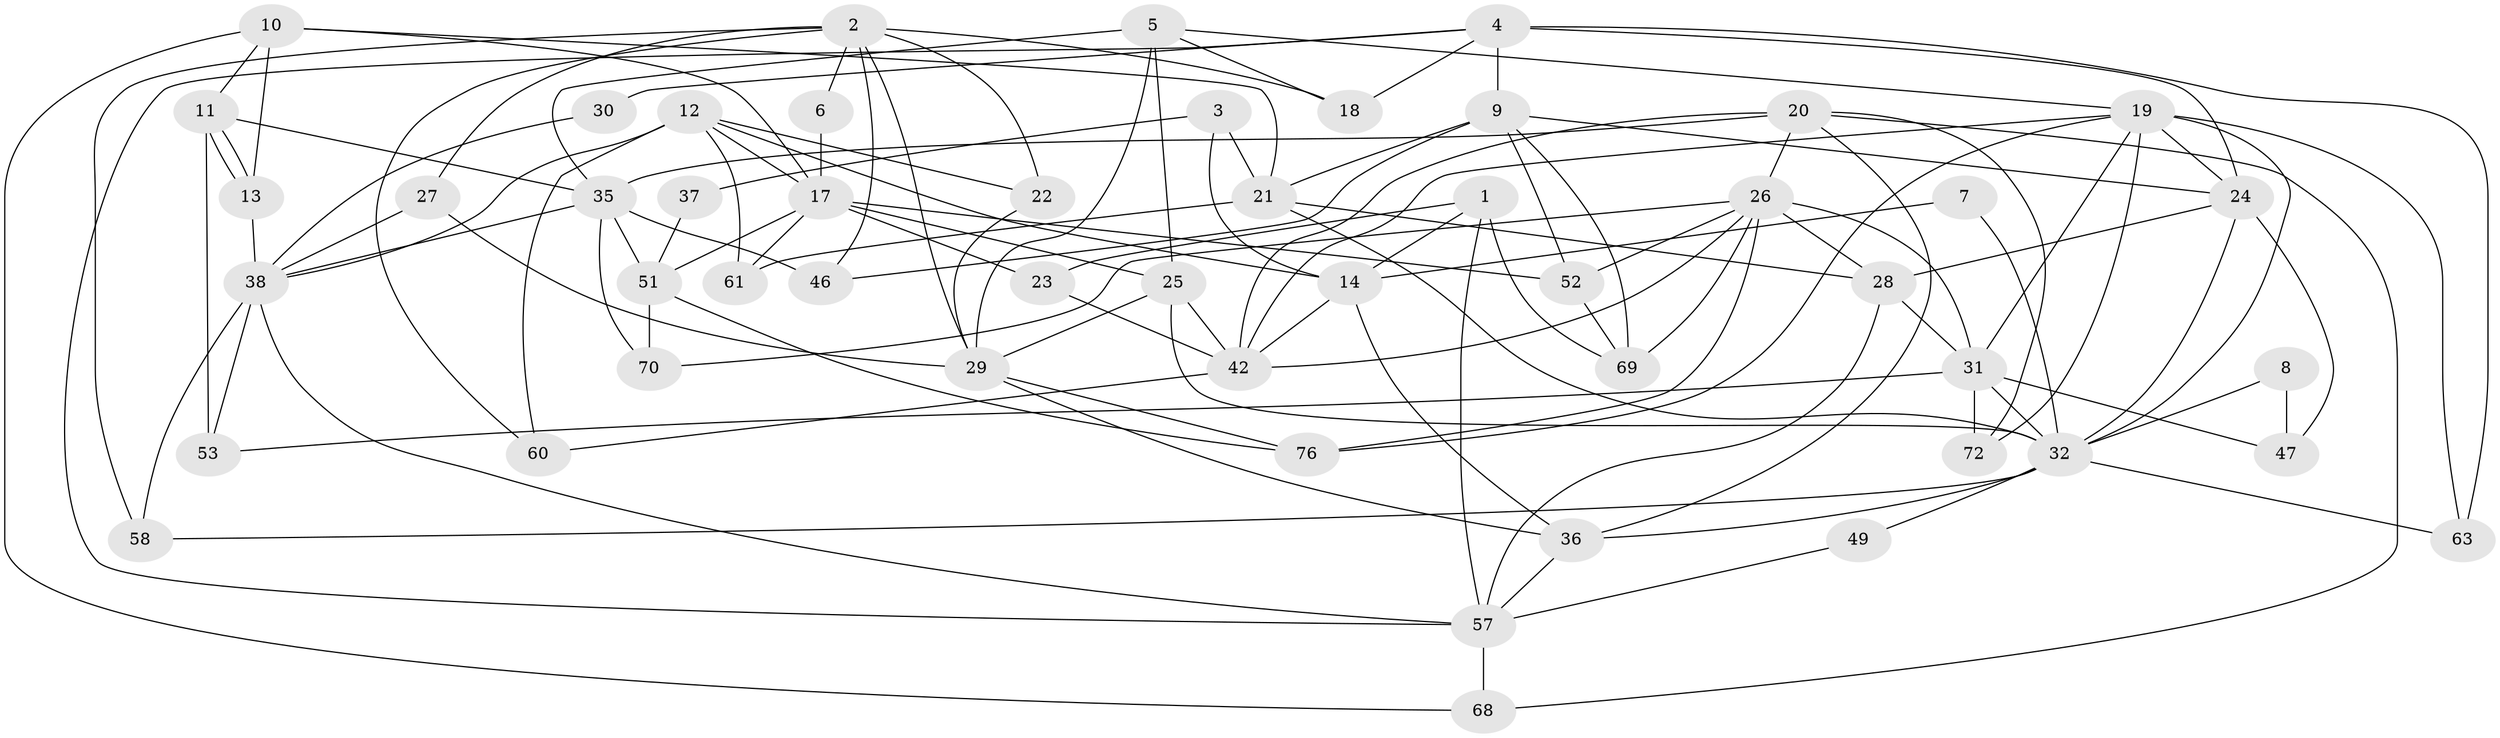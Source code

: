 // Generated by graph-tools (version 1.1) at 2025/52/02/27/25 19:52:04]
// undirected, 51 vertices, 120 edges
graph export_dot {
graph [start="1"]
  node [color=gray90,style=filled];
  1;
  2 [super="+16"];
  3;
  4 [super="+65"];
  5 [super="+15"];
  6;
  7;
  8;
  9 [super="+66"];
  10 [super="+39"];
  11 [super="+59"];
  12 [super="+50"];
  13;
  14 [super="+48"];
  17 [super="+41"];
  18;
  19 [super="+75"];
  20 [super="+54"];
  21 [super="+34"];
  22;
  23;
  24 [super="+43"];
  25;
  26 [super="+74"];
  27;
  28 [super="+62"];
  29 [super="+33"];
  30;
  31 [super="+40"];
  32 [super="+45"];
  35 [super="+55"];
  36 [super="+44"];
  37;
  38 [super="+71"];
  42 [super="+56"];
  46;
  47;
  49;
  51 [super="+67"];
  52;
  53;
  57 [super="+64"];
  58;
  60;
  61;
  63;
  68;
  69 [super="+73"];
  70;
  72;
  76;
  1 -- 14;
  1 -- 23;
  1 -- 57;
  1 -- 69;
  2 -- 29;
  2 -- 27;
  2 -- 18;
  2 -- 6;
  2 -- 22;
  2 -- 58;
  2 -- 60;
  2 -- 46;
  3 -- 21;
  3 -- 14;
  3 -- 37;
  4 -- 9 [weight=2];
  4 -- 63;
  4 -- 30;
  4 -- 18;
  4 -- 24;
  4 -- 57;
  5 -- 25;
  5 -- 19;
  5 -- 29;
  5 -- 18;
  5 -- 35;
  6 -- 17;
  7 -- 32;
  7 -- 14;
  8 -- 32;
  8 -- 47;
  9 -- 24;
  9 -- 52;
  9 -- 21;
  9 -- 69;
  9 -- 46;
  10 -- 68;
  10 -- 11;
  10 -- 21;
  10 -- 13;
  10 -- 17;
  11 -- 53 [weight=2];
  11 -- 13;
  11 -- 13;
  11 -- 35;
  12 -- 22;
  12 -- 14;
  12 -- 38;
  12 -- 61;
  12 -- 60;
  12 -- 17;
  13 -- 38;
  14 -- 36 [weight=2];
  14 -- 42;
  17 -- 52;
  17 -- 23;
  17 -- 61;
  17 -- 25;
  17 -- 51;
  19 -- 63;
  19 -- 76;
  19 -- 32;
  19 -- 72;
  19 -- 24;
  19 -- 42;
  19 -- 31;
  20 -- 42;
  20 -- 72;
  20 -- 35;
  20 -- 36;
  20 -- 68;
  20 -- 26;
  21 -- 28 [weight=2];
  21 -- 61;
  21 -- 32;
  22 -- 29;
  23 -- 42;
  24 -- 32;
  24 -- 28;
  24 -- 47;
  25 -- 29;
  25 -- 42;
  25 -- 32;
  26 -- 76;
  26 -- 70;
  26 -- 69;
  26 -- 28;
  26 -- 52;
  26 -- 42;
  26 -- 31;
  27 -- 38;
  27 -- 29;
  28 -- 57;
  28 -- 31;
  29 -- 36;
  29 -- 76;
  30 -- 38;
  31 -- 72;
  31 -- 53;
  31 -- 47;
  31 -- 32;
  32 -- 58;
  32 -- 63;
  32 -- 36 [weight=2];
  32 -- 49;
  35 -- 70;
  35 -- 38;
  35 -- 46;
  35 -- 51 [weight=2];
  36 -- 57;
  37 -- 51;
  38 -- 53;
  38 -- 57;
  38 -- 58;
  42 -- 60;
  49 -- 57;
  51 -- 70;
  51 -- 76;
  52 -- 69;
  57 -- 68;
}

